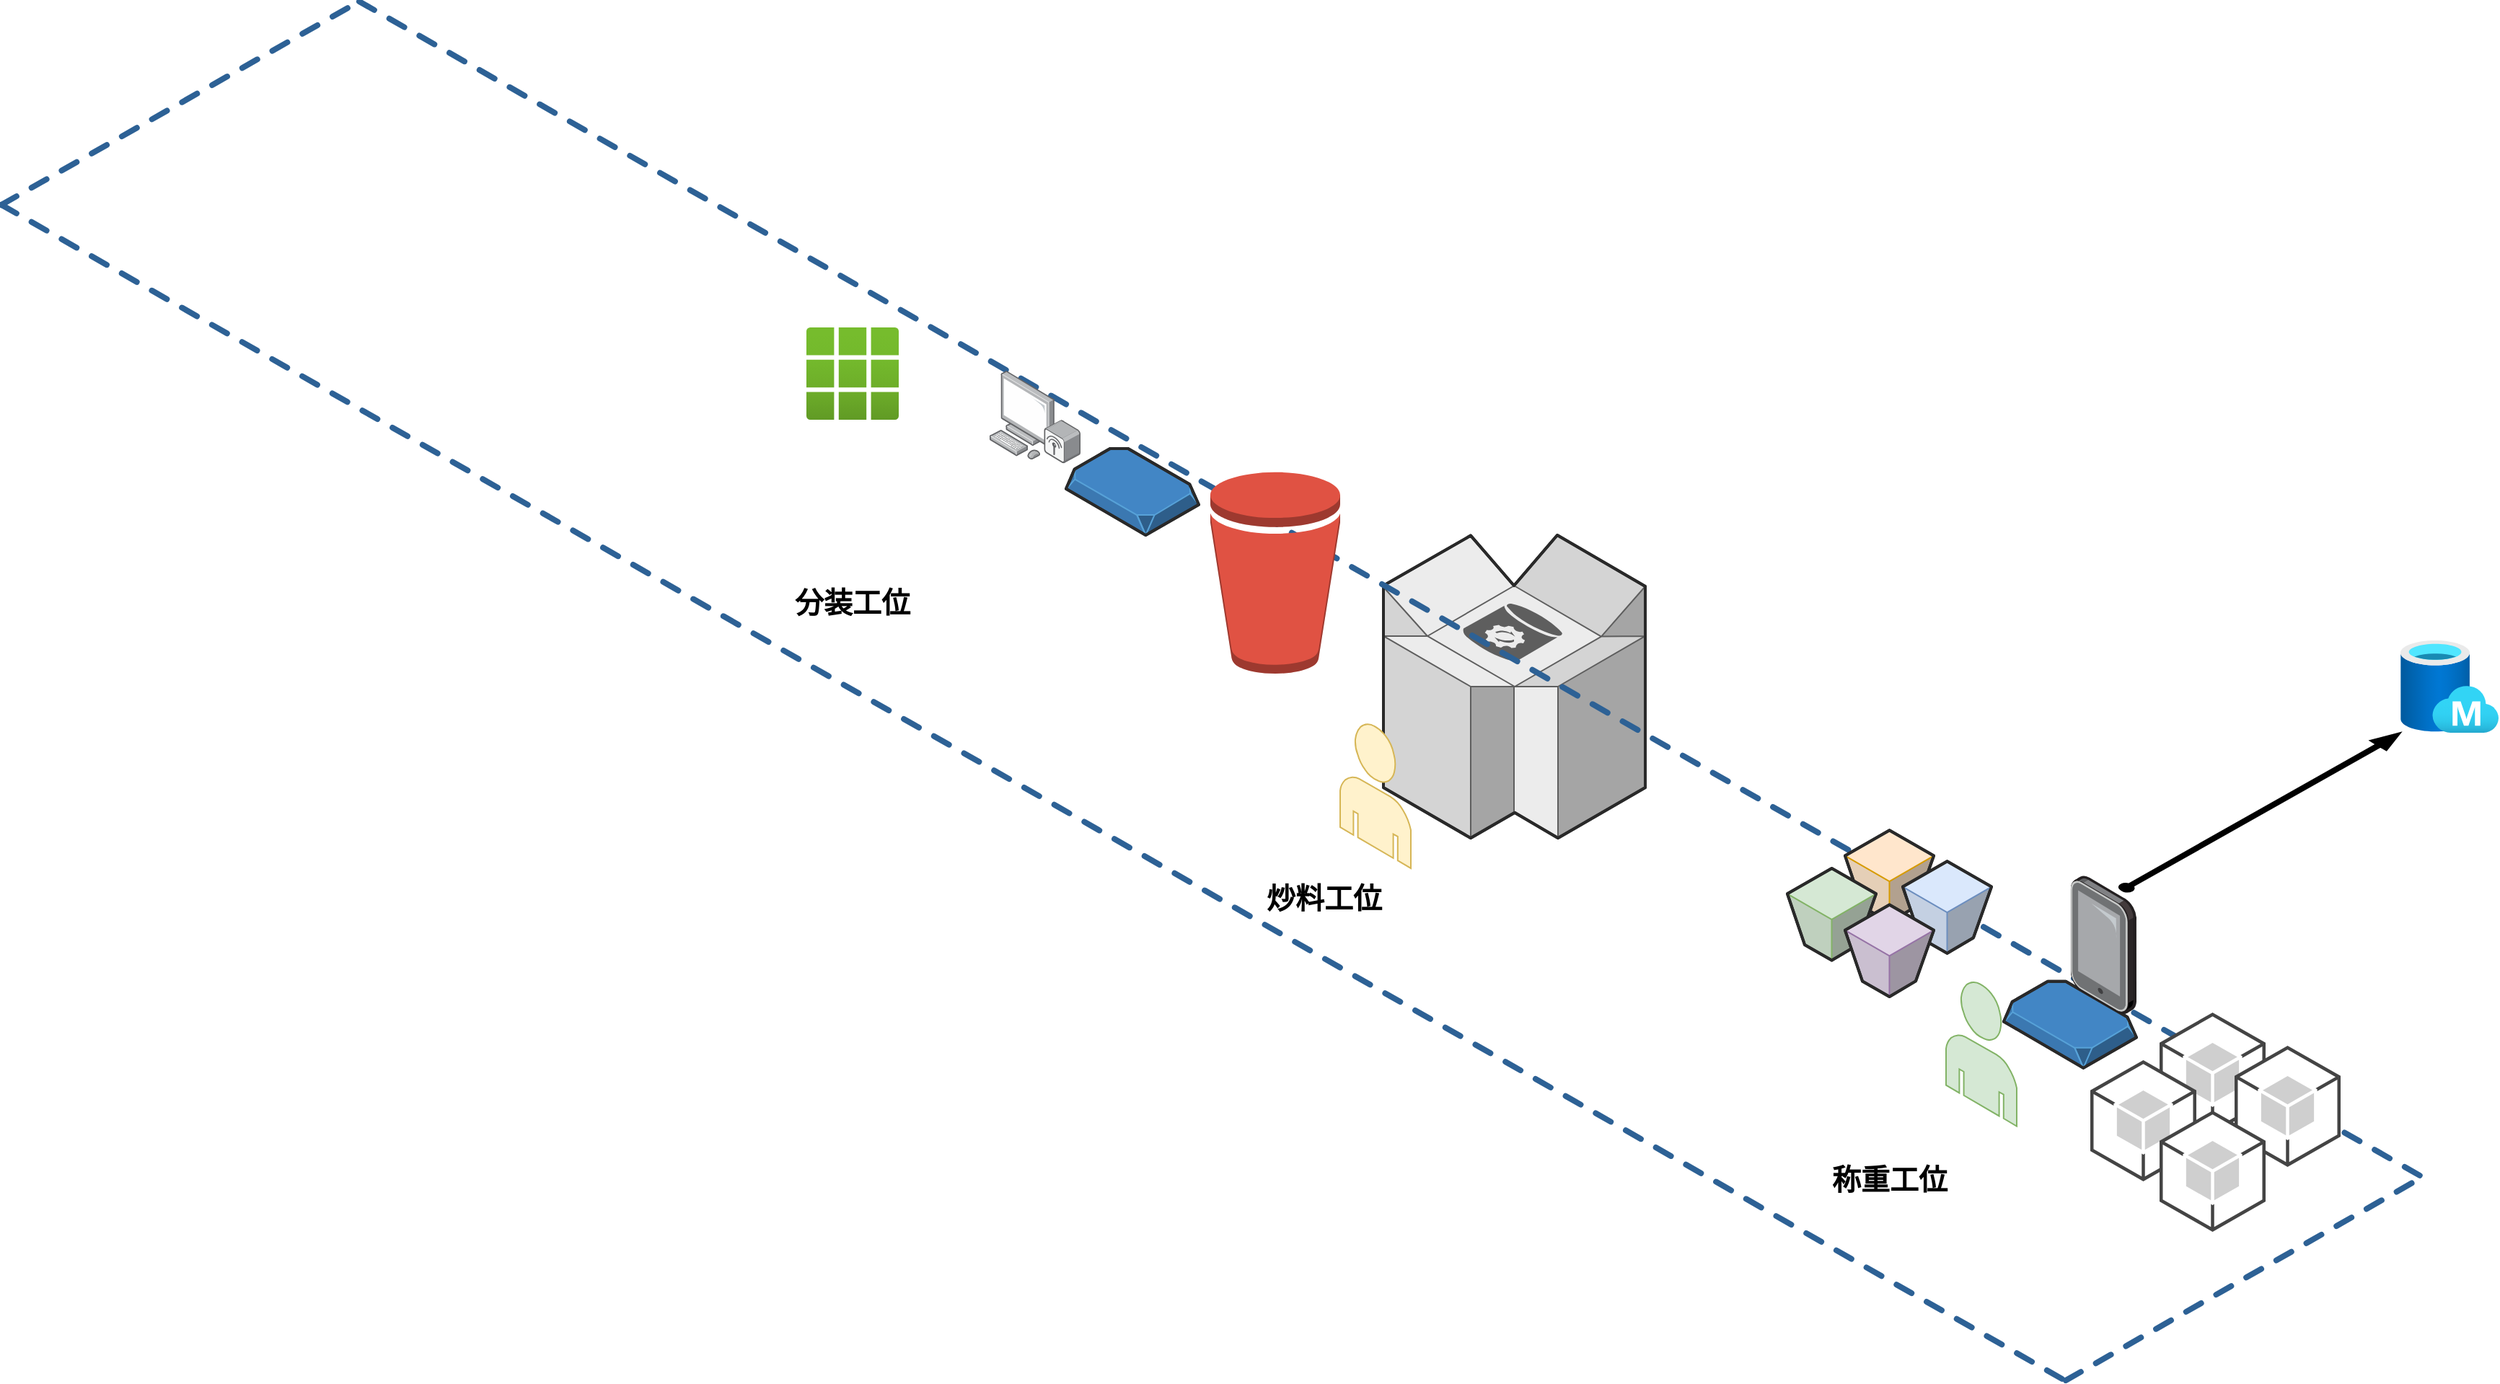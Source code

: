 <mxfile version="21.2.1" type="github">
  <diagram name="Page-1" id="aaaa8250-4180-3840-79b5-4cada1eebb92">
    <mxGraphModel dx="1750" dy="930" grid="1" gridSize="10" guides="1" tooltips="1" connect="1" arrows="1" fold="1" page="1" pageScale="1" pageWidth="850" pageHeight="1100" background="none" math="0" shadow="0">
      <root>
        <mxCell id="0" />
        <mxCell id="1" parent="0" />
        <mxCell id="1a8abee3a6cfdf20-4" value="" style="verticalLabelPosition=bottom;html=1;verticalAlign=top;strokeWidth=1;dashed=0;shape=mxgraph.aws3d.dynamoDb;fillColor=#ECECEC;strokeColor=#5E5E5E;aspect=fixed;rounded=1;shadow=0;comic=0;fontSize=12" parent="1" vertex="1">
          <mxGeometry x="1550" y="934" width="181.5" height="210" as="geometry" />
        </mxCell>
        <mxCell id="1a8abee3a6cfdf20-14" value="" style="verticalLabelPosition=bottom;html=1;verticalAlign=top;strokeWidth=1;dashed=0;shape=mxgraph.aws3d.snapshot;fillColor=#4286c5;strokeColor=#57A2D8;aspect=fixed;rounded=1;shadow=0;comic=0;fontSize=12" parent="1" vertex="1">
          <mxGeometry x="1980" y="1243.34" width="92" height="60" as="geometry" />
        </mxCell>
        <mxCell id="1a8abee3a6cfdf20-36" value="" style="verticalLabelPosition=bottom;html=1;verticalAlign=top;strokeWidth=1;dashed=0;shape=mxgraph.aws3d.arrowSW;fillColor=#000000;aspect=fixed;rounded=1;shadow=0;comic=0;fontFamily=Verdana;fontSize=12;direction=west;" parent="1" vertex="1">
          <mxGeometry x="2060" y="1071" width="195" height="110" as="geometry" />
        </mxCell>
        <mxCell id="d5ac148becb70bc-8" value="" style="verticalLabelPosition=bottom;html=1;verticalAlign=top;strokeWidth=1;dashed=0;shape=mxgraph.aws3d.dashedArrowlessEdge;aspect=fixed;rounded=1;shadow=0;comic=0;fontFamily=Verdana;fontSize=12" parent="1" vertex="1">
          <mxGeometry x="840" y="564" width="1432" height="816" as="geometry" />
        </mxCell>
        <mxCell id="d5ac148becb70bc-9" value="" style="verticalLabelPosition=bottom;html=1;verticalAlign=top;strokeWidth=1;dashed=0;shape=mxgraph.aws3d.dashedArrowlessEdge;aspect=fixed;rounded=1;shadow=0;comic=0;fontFamily=Verdana;fontSize=12" parent="1" vertex="1">
          <mxGeometry x="592" y="705" width="1432" height="816" as="geometry" />
        </mxCell>
        <mxCell id="d5ac148becb70bc-10" value="" style="verticalLabelPosition=bottom;html=1;verticalAlign=top;strokeWidth=1;dashed=0;shape=mxgraph.aws3d.dashedArrowlessEdge;fillColor=#000000;aspect=fixed;rounded=1;shadow=0;comic=0;fontFamily=Verdana;fontSize=12;fontColor=#000000;flipV=1;" parent="1" vertex="1">
          <mxGeometry x="592" y="564" width="248" height="141" as="geometry" />
        </mxCell>
        <mxCell id="d5ac148becb70bc-12" value="" style="verticalLabelPosition=bottom;html=1;verticalAlign=top;strokeWidth=1;dashed=0;shape=mxgraph.aws3d.dashedArrowlessEdge;aspect=fixed;rounded=1;shadow=0;comic=0;fontFamily=Verdana;fontSize=12;flipV=1;" parent="1" vertex="1">
          <mxGeometry x="2023" y="1378" width="249" height="142" as="geometry" />
        </mxCell>
        <mxCell id="3Qz0u8to7qnoAxN1F2hi-2" value="" style="image;points=[];aspect=fixed;html=1;align=center;shadow=0;dashed=0;image=img/lib/allied_telesis/computer_and_terminals/Tablet.svg;direction=east;" vertex="1" parent="1">
          <mxGeometry x="2026.37" y="1170.0" width="45.63" height="96.34" as="geometry" />
        </mxCell>
        <mxCell id="3Qz0u8to7qnoAxN1F2hi-5" value="" style="outlineConnect=0;dashed=0;verticalLabelPosition=bottom;verticalAlign=top;align=center;html=1;shape=mxgraph.aws3.android;fillColor=#CFCFCF;gradientColor=none;direction=east;" vertex="1" parent="1">
          <mxGeometry x="2088" y="1265" width="73.5" height="84" as="geometry" />
        </mxCell>
        <mxCell id="3Qz0u8to7qnoAxN1F2hi-6" value="" style="outlineConnect=0;dashed=0;verticalLabelPosition=bottom;verticalAlign=top;align=center;html=1;shape=mxgraph.aws3.android;fillColor=#CFCFCF;gradientColor=none;direction=east;" vertex="1" parent="1">
          <mxGeometry x="2140" y="1288" width="73.5" height="84" as="geometry" />
        </mxCell>
        <mxCell id="3Qz0u8to7qnoAxN1F2hi-7" value="" style="outlineConnect=0;dashed=0;verticalLabelPosition=bottom;verticalAlign=top;align=center;html=1;shape=mxgraph.aws3.android;fillColor=#CFCFCF;gradientColor=none;direction=east;" vertex="1" parent="1">
          <mxGeometry x="2040" y="1298" width="73.5" height="84" as="geometry" />
        </mxCell>
        <mxCell id="3Qz0u8to7qnoAxN1F2hi-8" value="" style="outlineConnect=0;dashed=0;verticalLabelPosition=bottom;verticalAlign=top;align=center;html=1;shape=mxgraph.aws3.android;fillColor=#CFCFCF;gradientColor=none;direction=east;" vertex="1" parent="1">
          <mxGeometry x="2088" y="1333" width="73.5" height="84" as="geometry" />
        </mxCell>
        <mxCell id="3Qz0u8to7qnoAxN1F2hi-9" value="" style="verticalLabelPosition=bottom;html=1;verticalAlign=top;strokeWidth=1;align=center;outlineConnect=0;dashed=0;outlineConnect=0;shape=mxgraph.aws3d.end_user;strokeColor=#82b366;fillColor=#d5e8d4;aspect=fixed;direction=east;" vertex="1" parent="1">
          <mxGeometry x="1940" y="1243.34" width="49" height="100.46" as="geometry" />
        </mxCell>
        <mxCell id="3Qz0u8to7qnoAxN1F2hi-13" value="" style="verticalLabelPosition=bottom;html=1;verticalAlign=top;strokeWidth=1;align=center;outlineConnect=0;dashed=0;outlineConnect=0;shape=mxgraph.aws3d.s3Bucket;fillColor=#ffe6cc;strokeColor=#d79b00;aspect=fixed;" vertex="1" parent="1">
          <mxGeometry x="1870" y="1138.6" width="61.5" height="63.8" as="geometry" />
        </mxCell>
        <mxCell id="3Qz0u8to7qnoAxN1F2hi-14" value="" style="verticalLabelPosition=bottom;html=1;verticalAlign=top;strokeWidth=1;align=center;outlineConnect=0;dashed=0;outlineConnect=0;shape=mxgraph.aws3d.s3Bucket;fillColor=#dae8fc;strokeColor=#6c8ebf;aspect=fixed;" vertex="1" parent="1">
          <mxGeometry x="1910" y="1160.1" width="61.5" height="63.8" as="geometry" />
        </mxCell>
        <mxCell id="3Qz0u8to7qnoAxN1F2hi-15" value="" style="verticalLabelPosition=bottom;html=1;verticalAlign=top;strokeWidth=1;align=center;outlineConnect=0;dashed=0;outlineConnect=0;shape=mxgraph.aws3d.s3Bucket;fillColor=#d5e8d4;strokeColor=#82b366;aspect=fixed;" vertex="1" parent="1">
          <mxGeometry x="1830" y="1164.97" width="61.5" height="63.8" as="geometry" />
        </mxCell>
        <mxCell id="3Qz0u8to7qnoAxN1F2hi-16" value="" style="verticalLabelPosition=bottom;html=1;verticalAlign=top;strokeWidth=1;align=center;outlineConnect=0;dashed=0;outlineConnect=0;shape=mxgraph.aws3d.s3Bucket;fillColor=#e1d5e7;strokeColor=#9673a6;aspect=fixed;" vertex="1" parent="1">
          <mxGeometry x="1870" y="1190.2" width="61.5" height="63.8" as="geometry" />
        </mxCell>
        <mxCell id="3Qz0u8to7qnoAxN1F2hi-18" value="" style="image;aspect=fixed;html=1;points=[];align=center;fontSize=12;image=img/lib/azure2/databases/Managed_Database.svg;" vertex="1" parent="1">
          <mxGeometry x="2255" y="1007" width="68" height="64" as="geometry" />
        </mxCell>
        <mxCell id="3Qz0u8to7qnoAxN1F2hi-22" value="" style="image;points=[];aspect=fixed;html=1;align=center;shadow=0;dashed=0;image=img/lib/allied_telesis/computer_and_terminals/Personal_Computer_Wireless.svg;" vertex="1" parent="1">
          <mxGeometry x="1277" y="820" width="63" height="64.2" as="geometry" />
        </mxCell>
        <mxCell id="3Qz0u8to7qnoAxN1F2hi-23" value="" style="verticalLabelPosition=bottom;html=1;verticalAlign=top;strokeWidth=1;dashed=0;shape=mxgraph.aws3d.snapshot;fillColor=#4286c5;strokeColor=#57A2D8;aspect=fixed;rounded=1;shadow=0;comic=0;fontSize=12" vertex="1" parent="1">
          <mxGeometry x="1330" y="874.0" width="92" height="60" as="geometry" />
        </mxCell>
        <mxCell id="3Qz0u8to7qnoAxN1F2hi-24" value="" style="outlineConnect=0;dashed=0;verticalLabelPosition=bottom;verticalAlign=top;align=center;html=1;shape=mxgraph.aws3.bucket;fillColor=#E05243;gradientColor=none;" vertex="1" parent="1">
          <mxGeometry x="1430" y="890" width="90" height="140" as="geometry" />
        </mxCell>
        <mxCell id="3Qz0u8to7qnoAxN1F2hi-25" value="" style="verticalLabelPosition=bottom;html=1;verticalAlign=top;strokeWidth=1;align=center;outlineConnect=0;dashed=0;outlineConnect=0;shape=mxgraph.aws3d.end_user;strokeColor=#d6b656;fillColor=#fff2cc;aspect=fixed;direction=east;" vertex="1" parent="1">
          <mxGeometry x="1520" y="1064.51" width="49" height="100.46" as="geometry" />
        </mxCell>
        <mxCell id="3Qz0u8to7qnoAxN1F2hi-26" value="&lt;b&gt;&lt;font style=&quot;font-size: 20px;&quot;&gt;称重工位&lt;/font&gt;&lt;/b&gt;" style="text;html=1;strokeColor=none;fillColor=none;align=center;verticalAlign=middle;whiteSpace=wrap;rounded=0;" vertex="1" parent="1">
          <mxGeometry x="1851.75" y="1360" width="98" height="40" as="geometry" />
        </mxCell>
        <mxCell id="3Qz0u8to7qnoAxN1F2hi-27" value="&lt;b&gt;&lt;font style=&quot;font-size: 20px;&quot;&gt;炒料工位&lt;/font&gt;&lt;/b&gt;" style="text;html=1;strokeColor=none;fillColor=none;align=center;verticalAlign=middle;whiteSpace=wrap;rounded=0;" vertex="1" parent="1">
          <mxGeometry x="1460" y="1164.97" width="98" height="40" as="geometry" />
        </mxCell>
        <mxCell id="3Qz0u8to7qnoAxN1F2hi-32" value="" style="image;aspect=fixed;html=1;points=[];align=center;fontSize=12;image=img/lib/azure2/general/All_Resources.svg;" vertex="1" parent="1">
          <mxGeometry x="1150" y="790" width="64" height="64" as="geometry" />
        </mxCell>
        <mxCell id="3Qz0u8to7qnoAxN1F2hi-33" value="&lt;b&gt;&lt;font style=&quot;font-size: 20px;&quot;&gt;分装工位&lt;/font&gt;&lt;/b&gt;" style="text;html=1;strokeColor=none;fillColor=none;align=center;verticalAlign=middle;whiteSpace=wrap;rounded=0;" vertex="1" parent="1">
          <mxGeometry x="1133" y="960" width="98" height="40" as="geometry" />
        </mxCell>
      </root>
    </mxGraphModel>
  </diagram>
</mxfile>
